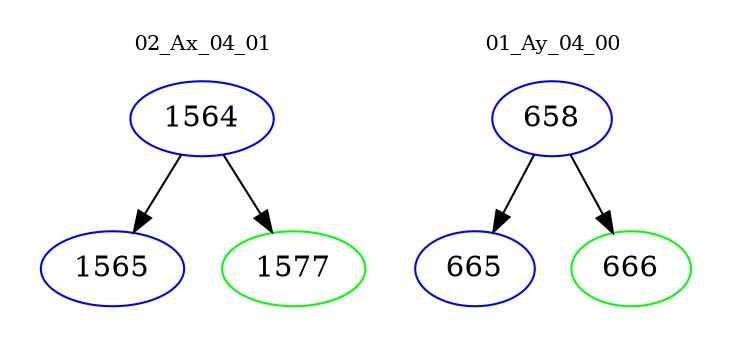 digraph{
subgraph cluster_0 {
color = white
label = "02_Ax_04_01";
fontsize=10;
T0_1564 [label="1564", color="blue"]
T0_1564 -> T0_1565 [color="black"]
T0_1565 [label="1565", color="blue"]
T0_1564 -> T0_1577 [color="black"]
T0_1577 [label="1577", color="green"]
}
subgraph cluster_1 {
color = white
label = "01_Ay_04_00";
fontsize=10;
T1_658 [label="658", color="blue"]
T1_658 -> T1_665 [color="black"]
T1_665 [label="665", color="blue"]
T1_658 -> T1_666 [color="black"]
T1_666 [label="666", color="green"]
}
}
